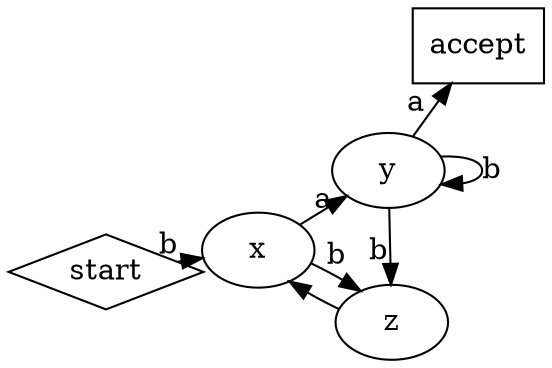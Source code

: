 digraph {
    layout = "neato";
    start [shape = diamond;];
    accept [shape = box;];
    start -> x [label = "b";];
    x -> y [label = "a";];
    x -> z [label = "b";];
    y -> y [label = "b";];
    y -> z [label = "b";];
    z -> x;
    y -> accept [label = "a";];
}